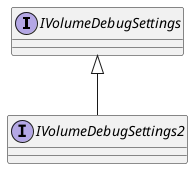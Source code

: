 @startuml
interface IVolumeDebugSettings {
}
interface IVolumeDebugSettings2 {
}
IVolumeDebugSettings <|-- IVolumeDebugSettings2
@enduml

